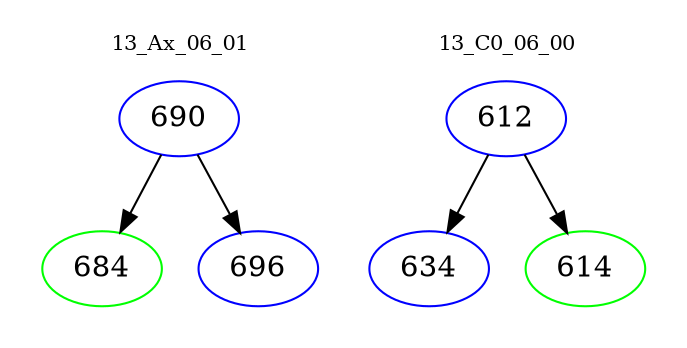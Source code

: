 digraph{
subgraph cluster_0 {
color = white
label = "13_Ax_06_01";
fontsize=10;
T0_690 [label="690", color="blue"]
T0_690 -> T0_684 [color="black"]
T0_684 [label="684", color="green"]
T0_690 -> T0_696 [color="black"]
T0_696 [label="696", color="blue"]
}
subgraph cluster_1 {
color = white
label = "13_C0_06_00";
fontsize=10;
T1_612 [label="612", color="blue"]
T1_612 -> T1_634 [color="black"]
T1_634 [label="634", color="blue"]
T1_612 -> T1_614 [color="black"]
T1_614 [label="614", color="green"]
}
}
